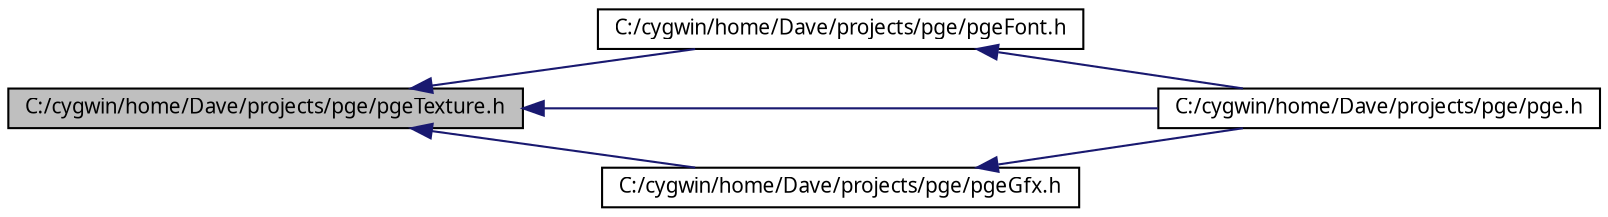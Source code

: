 digraph G
{
  edge [fontname="FreeSans.ttf",fontsize=10,labelfontname="FreeSans.ttf",labelfontsize=10];
  node [fontname="FreeSans.ttf",fontsize=10,shape=record];
rankdir=LR;
  Node1 [label="C:/cygwin/home/Dave/projects/pge/pgeTexture.h",height=0.2,width=0.4,color="black", fillcolor="grey75", style="filled" fontcolor="black"];
  Node1 -> Node2 [dir=back,color="midnightblue",fontsize=10,style="solid",fontname="FreeSans.ttf"];
  Node2 [label="C:/cygwin/home/Dave/projects/pge/pgeFont.h",height=0.2,width=0.4,color="black", fillcolor="white", style="filled",URL="$pge_font_8h.html"];
  Node2 -> Node3 [dir=back,color="midnightblue",fontsize=10,style="solid",fontname="FreeSans.ttf"];
  Node3 [label="C:/cygwin/home/Dave/projects/pge/pge.h",height=0.2,width=0.4,color="black", fillcolor="white", style="filled",URL="$pge_8h.html"];
  Node1 -> Node4 [dir=back,color="midnightblue",fontsize=10,style="solid",fontname="FreeSans.ttf"];
  Node4 [label="C:/cygwin/home/Dave/projects/pge/pgeGfx.h",height=0.2,width=0.4,color="black", fillcolor="white", style="filled",URL="$pge_gfx_8h.html"];
  Node4 -> Node3 [dir=back,color="midnightblue",fontsize=10,style="solid",fontname="FreeSans.ttf"];
  Node1 -> Node3 [dir=back,color="midnightblue",fontsize=10,style="solid",fontname="FreeSans.ttf"];
}
